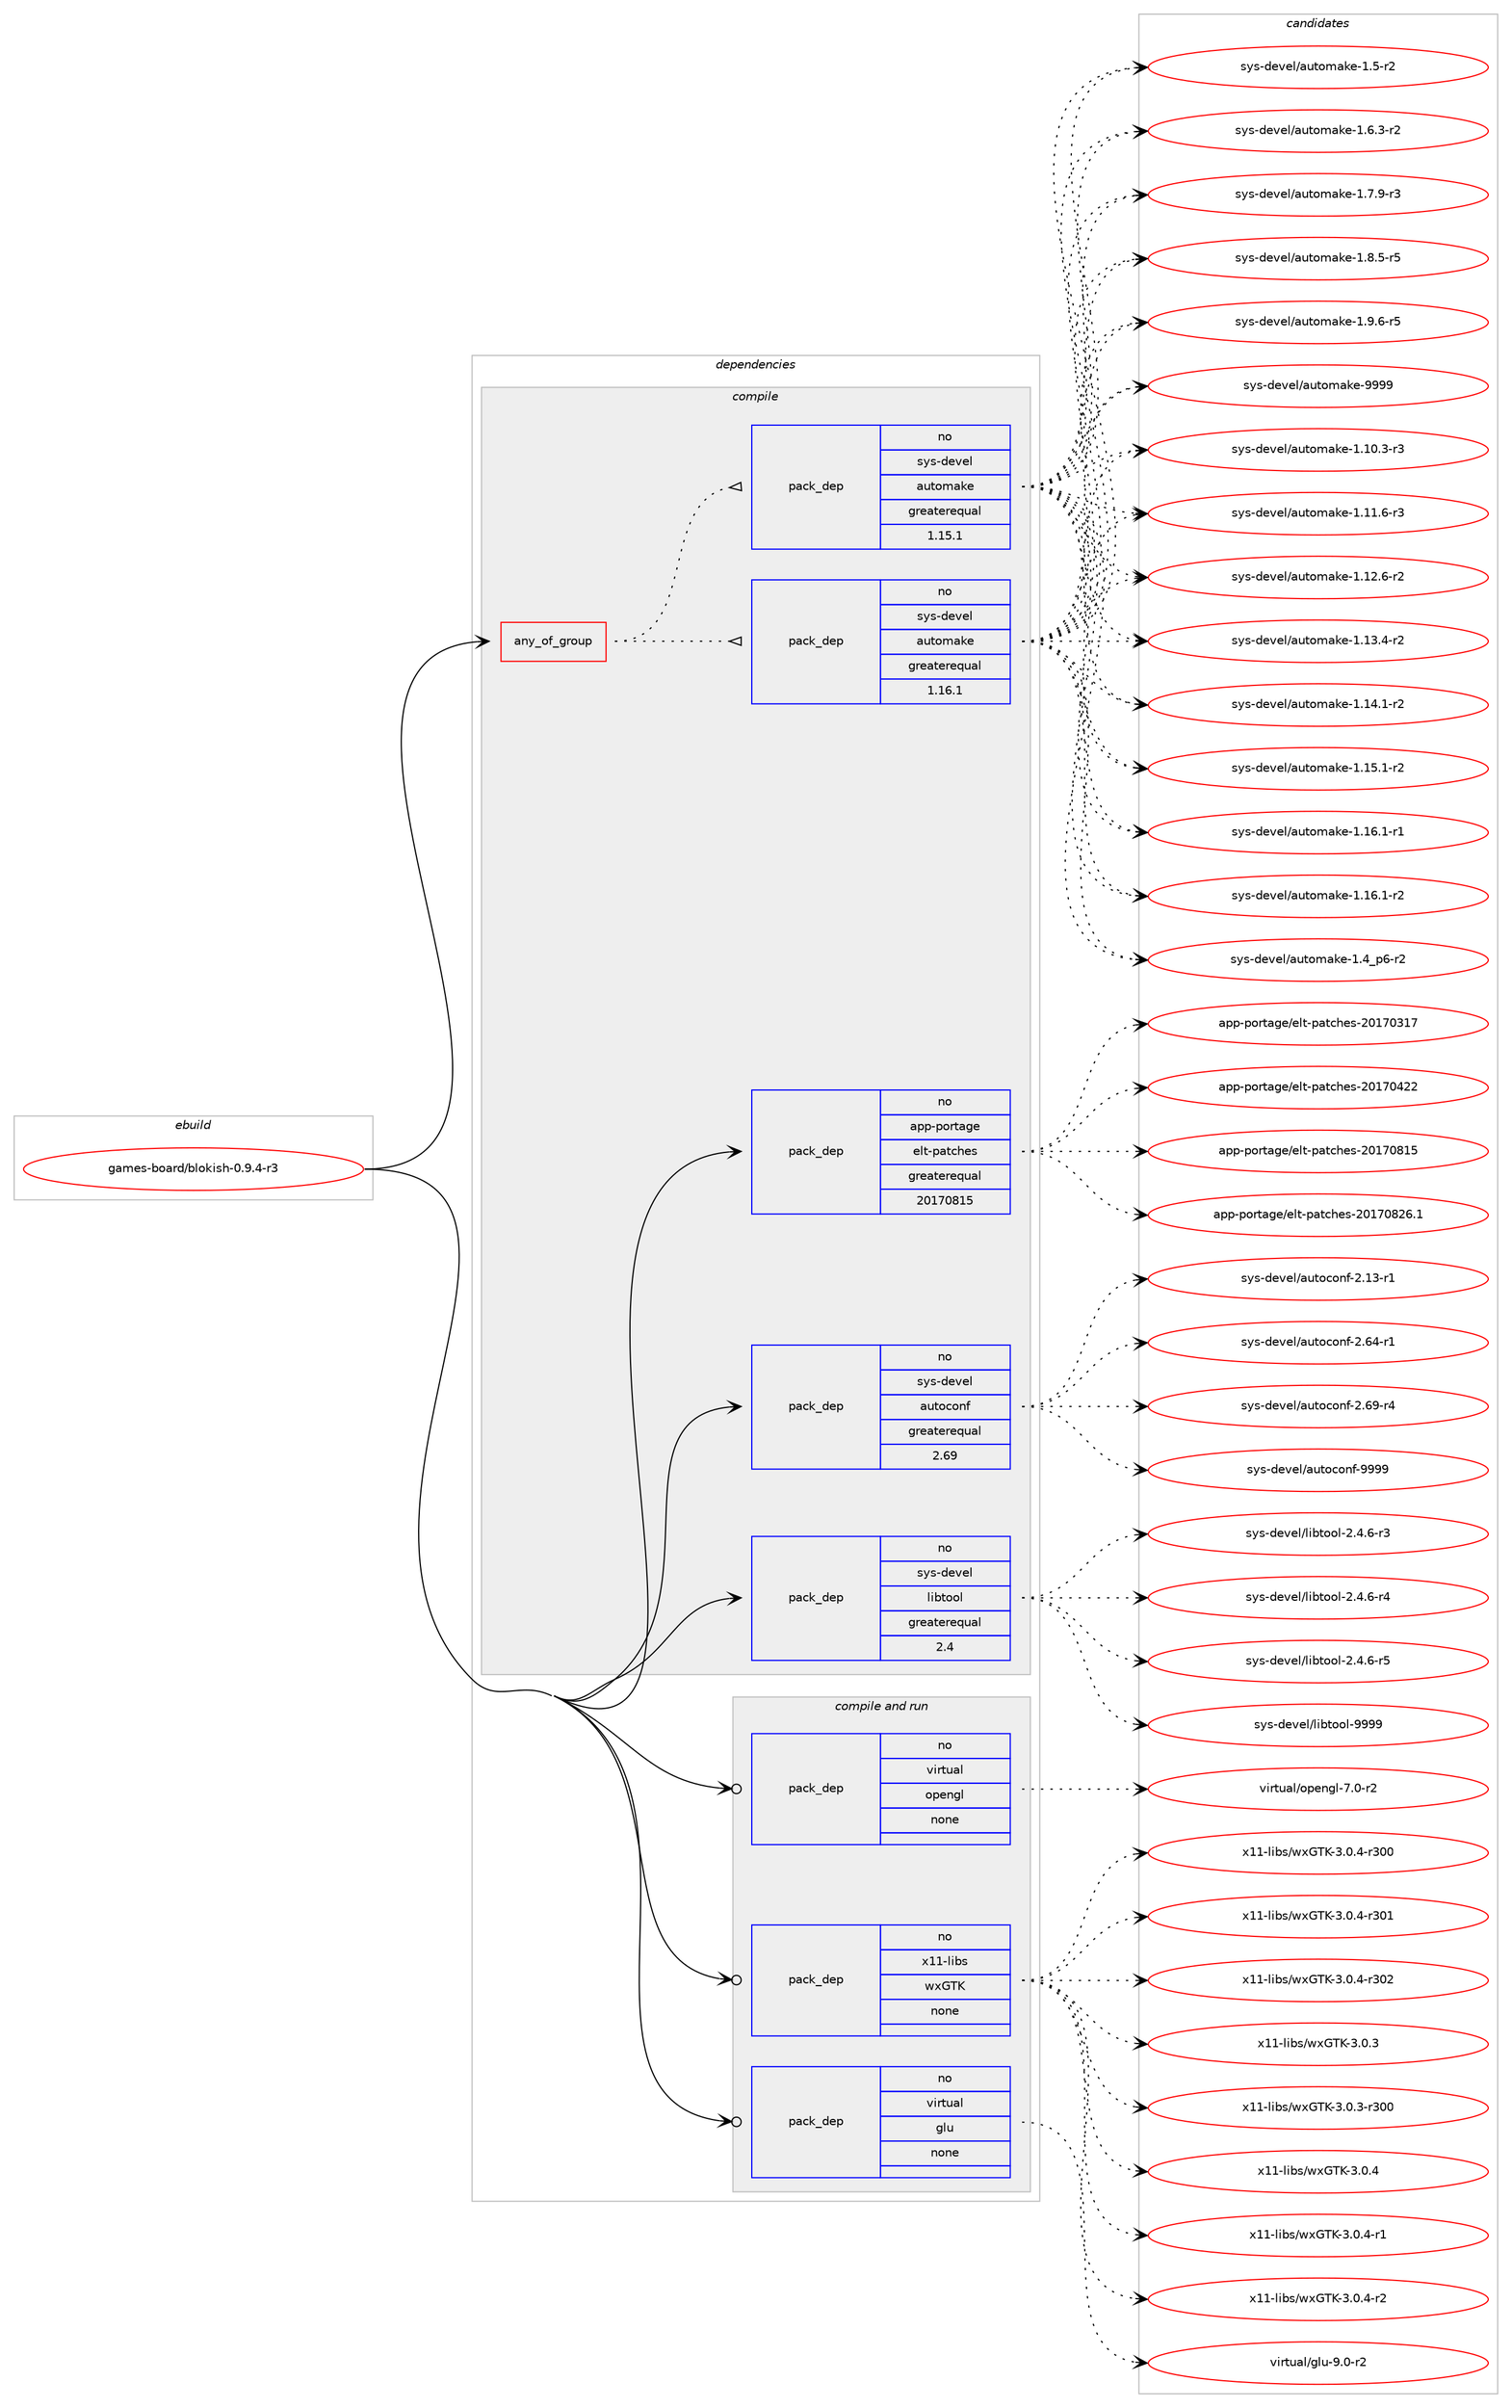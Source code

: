 digraph prolog {

# *************
# Graph options
# *************

newrank=true;
concentrate=true;
compound=true;
graph [rankdir=LR,fontname=Helvetica,fontsize=10,ranksep=1.5];#, ranksep=2.5, nodesep=0.2];
edge  [arrowhead=vee];
node  [fontname=Helvetica,fontsize=10];

# **********
# The ebuild
# **********

subgraph cluster_leftcol {
color=gray;
rank=same;
label=<<i>ebuild</i>>;
id [label="games-board/blokish-0.9.4-r3", color=red, width=4, href="../games-board/blokish-0.9.4-r3.svg"];
}

# ****************
# The dependencies
# ****************

subgraph cluster_midcol {
color=gray;
label=<<i>dependencies</i>>;
subgraph cluster_compile {
fillcolor="#eeeeee";
style=filled;
label=<<i>compile</i>>;
subgraph any11908 {
dependency737268 [label=<<TABLE BORDER="0" CELLBORDER="1" CELLSPACING="0" CELLPADDING="4"><TR><TD CELLPADDING="10">any_of_group</TD></TR></TABLE>>, shape=none, color=red];subgraph pack540759 {
dependency737269 [label=<<TABLE BORDER="0" CELLBORDER="1" CELLSPACING="0" CELLPADDING="4" WIDTH="220"><TR><TD ROWSPAN="6" CELLPADDING="30">pack_dep</TD></TR><TR><TD WIDTH="110">no</TD></TR><TR><TD>sys-devel</TD></TR><TR><TD>automake</TD></TR><TR><TD>greaterequal</TD></TR><TR><TD>1.16.1</TD></TR></TABLE>>, shape=none, color=blue];
}
dependency737268:e -> dependency737269:w [weight=20,style="dotted",arrowhead="oinv"];
subgraph pack540760 {
dependency737270 [label=<<TABLE BORDER="0" CELLBORDER="1" CELLSPACING="0" CELLPADDING="4" WIDTH="220"><TR><TD ROWSPAN="6" CELLPADDING="30">pack_dep</TD></TR><TR><TD WIDTH="110">no</TD></TR><TR><TD>sys-devel</TD></TR><TR><TD>automake</TD></TR><TR><TD>greaterequal</TD></TR><TR><TD>1.15.1</TD></TR></TABLE>>, shape=none, color=blue];
}
dependency737268:e -> dependency737270:w [weight=20,style="dotted",arrowhead="oinv"];
}
id:e -> dependency737268:w [weight=20,style="solid",arrowhead="vee"];
subgraph pack540761 {
dependency737271 [label=<<TABLE BORDER="0" CELLBORDER="1" CELLSPACING="0" CELLPADDING="4" WIDTH="220"><TR><TD ROWSPAN="6" CELLPADDING="30">pack_dep</TD></TR><TR><TD WIDTH="110">no</TD></TR><TR><TD>app-portage</TD></TR><TR><TD>elt-patches</TD></TR><TR><TD>greaterequal</TD></TR><TR><TD>20170815</TD></TR></TABLE>>, shape=none, color=blue];
}
id:e -> dependency737271:w [weight=20,style="solid",arrowhead="vee"];
subgraph pack540762 {
dependency737272 [label=<<TABLE BORDER="0" CELLBORDER="1" CELLSPACING="0" CELLPADDING="4" WIDTH="220"><TR><TD ROWSPAN="6" CELLPADDING="30">pack_dep</TD></TR><TR><TD WIDTH="110">no</TD></TR><TR><TD>sys-devel</TD></TR><TR><TD>autoconf</TD></TR><TR><TD>greaterequal</TD></TR><TR><TD>2.69</TD></TR></TABLE>>, shape=none, color=blue];
}
id:e -> dependency737272:w [weight=20,style="solid",arrowhead="vee"];
subgraph pack540763 {
dependency737273 [label=<<TABLE BORDER="0" CELLBORDER="1" CELLSPACING="0" CELLPADDING="4" WIDTH="220"><TR><TD ROWSPAN="6" CELLPADDING="30">pack_dep</TD></TR><TR><TD WIDTH="110">no</TD></TR><TR><TD>sys-devel</TD></TR><TR><TD>libtool</TD></TR><TR><TD>greaterequal</TD></TR><TR><TD>2.4</TD></TR></TABLE>>, shape=none, color=blue];
}
id:e -> dependency737273:w [weight=20,style="solid",arrowhead="vee"];
}
subgraph cluster_compileandrun {
fillcolor="#eeeeee";
style=filled;
label=<<i>compile and run</i>>;
subgraph pack540764 {
dependency737274 [label=<<TABLE BORDER="0" CELLBORDER="1" CELLSPACING="0" CELLPADDING="4" WIDTH="220"><TR><TD ROWSPAN="6" CELLPADDING="30">pack_dep</TD></TR><TR><TD WIDTH="110">no</TD></TR><TR><TD>virtual</TD></TR><TR><TD>glu</TD></TR><TR><TD>none</TD></TR><TR><TD></TD></TR></TABLE>>, shape=none, color=blue];
}
id:e -> dependency737274:w [weight=20,style="solid",arrowhead="odotvee"];
subgraph pack540765 {
dependency737275 [label=<<TABLE BORDER="0" CELLBORDER="1" CELLSPACING="0" CELLPADDING="4" WIDTH="220"><TR><TD ROWSPAN="6" CELLPADDING="30">pack_dep</TD></TR><TR><TD WIDTH="110">no</TD></TR><TR><TD>virtual</TD></TR><TR><TD>opengl</TD></TR><TR><TD>none</TD></TR><TR><TD></TD></TR></TABLE>>, shape=none, color=blue];
}
id:e -> dependency737275:w [weight=20,style="solid",arrowhead="odotvee"];
subgraph pack540766 {
dependency737276 [label=<<TABLE BORDER="0" CELLBORDER="1" CELLSPACING="0" CELLPADDING="4" WIDTH="220"><TR><TD ROWSPAN="6" CELLPADDING="30">pack_dep</TD></TR><TR><TD WIDTH="110">no</TD></TR><TR><TD>x11-libs</TD></TR><TR><TD>wxGTK</TD></TR><TR><TD>none</TD></TR><TR><TD></TD></TR></TABLE>>, shape=none, color=blue];
}
id:e -> dependency737276:w [weight=20,style="solid",arrowhead="odotvee"];
}
subgraph cluster_run {
fillcolor="#eeeeee";
style=filled;
label=<<i>run</i>>;
}
}

# **************
# The candidates
# **************

subgraph cluster_choices {
rank=same;
color=gray;
label=<<i>candidates</i>>;

subgraph choice540759 {
color=black;
nodesep=1;
choice11512111545100101118101108479711711611110997107101454946494846514511451 [label="sys-devel/automake-1.10.3-r3", color=red, width=4,href="../sys-devel/automake-1.10.3-r3.svg"];
choice11512111545100101118101108479711711611110997107101454946494946544511451 [label="sys-devel/automake-1.11.6-r3", color=red, width=4,href="../sys-devel/automake-1.11.6-r3.svg"];
choice11512111545100101118101108479711711611110997107101454946495046544511450 [label="sys-devel/automake-1.12.6-r2", color=red, width=4,href="../sys-devel/automake-1.12.6-r2.svg"];
choice11512111545100101118101108479711711611110997107101454946495146524511450 [label="sys-devel/automake-1.13.4-r2", color=red, width=4,href="../sys-devel/automake-1.13.4-r2.svg"];
choice11512111545100101118101108479711711611110997107101454946495246494511450 [label="sys-devel/automake-1.14.1-r2", color=red, width=4,href="../sys-devel/automake-1.14.1-r2.svg"];
choice11512111545100101118101108479711711611110997107101454946495346494511450 [label="sys-devel/automake-1.15.1-r2", color=red, width=4,href="../sys-devel/automake-1.15.1-r2.svg"];
choice11512111545100101118101108479711711611110997107101454946495446494511449 [label="sys-devel/automake-1.16.1-r1", color=red, width=4,href="../sys-devel/automake-1.16.1-r1.svg"];
choice11512111545100101118101108479711711611110997107101454946495446494511450 [label="sys-devel/automake-1.16.1-r2", color=red, width=4,href="../sys-devel/automake-1.16.1-r2.svg"];
choice115121115451001011181011084797117116111109971071014549465295112544511450 [label="sys-devel/automake-1.4_p6-r2", color=red, width=4,href="../sys-devel/automake-1.4_p6-r2.svg"];
choice11512111545100101118101108479711711611110997107101454946534511450 [label="sys-devel/automake-1.5-r2", color=red, width=4,href="../sys-devel/automake-1.5-r2.svg"];
choice115121115451001011181011084797117116111109971071014549465446514511450 [label="sys-devel/automake-1.6.3-r2", color=red, width=4,href="../sys-devel/automake-1.6.3-r2.svg"];
choice115121115451001011181011084797117116111109971071014549465546574511451 [label="sys-devel/automake-1.7.9-r3", color=red, width=4,href="../sys-devel/automake-1.7.9-r3.svg"];
choice115121115451001011181011084797117116111109971071014549465646534511453 [label="sys-devel/automake-1.8.5-r5", color=red, width=4,href="../sys-devel/automake-1.8.5-r5.svg"];
choice115121115451001011181011084797117116111109971071014549465746544511453 [label="sys-devel/automake-1.9.6-r5", color=red, width=4,href="../sys-devel/automake-1.9.6-r5.svg"];
choice115121115451001011181011084797117116111109971071014557575757 [label="sys-devel/automake-9999", color=red, width=4,href="../sys-devel/automake-9999.svg"];
dependency737269:e -> choice11512111545100101118101108479711711611110997107101454946494846514511451:w [style=dotted,weight="100"];
dependency737269:e -> choice11512111545100101118101108479711711611110997107101454946494946544511451:w [style=dotted,weight="100"];
dependency737269:e -> choice11512111545100101118101108479711711611110997107101454946495046544511450:w [style=dotted,weight="100"];
dependency737269:e -> choice11512111545100101118101108479711711611110997107101454946495146524511450:w [style=dotted,weight="100"];
dependency737269:e -> choice11512111545100101118101108479711711611110997107101454946495246494511450:w [style=dotted,weight="100"];
dependency737269:e -> choice11512111545100101118101108479711711611110997107101454946495346494511450:w [style=dotted,weight="100"];
dependency737269:e -> choice11512111545100101118101108479711711611110997107101454946495446494511449:w [style=dotted,weight="100"];
dependency737269:e -> choice11512111545100101118101108479711711611110997107101454946495446494511450:w [style=dotted,weight="100"];
dependency737269:e -> choice115121115451001011181011084797117116111109971071014549465295112544511450:w [style=dotted,weight="100"];
dependency737269:e -> choice11512111545100101118101108479711711611110997107101454946534511450:w [style=dotted,weight="100"];
dependency737269:e -> choice115121115451001011181011084797117116111109971071014549465446514511450:w [style=dotted,weight="100"];
dependency737269:e -> choice115121115451001011181011084797117116111109971071014549465546574511451:w [style=dotted,weight="100"];
dependency737269:e -> choice115121115451001011181011084797117116111109971071014549465646534511453:w [style=dotted,weight="100"];
dependency737269:e -> choice115121115451001011181011084797117116111109971071014549465746544511453:w [style=dotted,weight="100"];
dependency737269:e -> choice115121115451001011181011084797117116111109971071014557575757:w [style=dotted,weight="100"];
}
subgraph choice540760 {
color=black;
nodesep=1;
choice11512111545100101118101108479711711611110997107101454946494846514511451 [label="sys-devel/automake-1.10.3-r3", color=red, width=4,href="../sys-devel/automake-1.10.3-r3.svg"];
choice11512111545100101118101108479711711611110997107101454946494946544511451 [label="sys-devel/automake-1.11.6-r3", color=red, width=4,href="../sys-devel/automake-1.11.6-r3.svg"];
choice11512111545100101118101108479711711611110997107101454946495046544511450 [label="sys-devel/automake-1.12.6-r2", color=red, width=4,href="../sys-devel/automake-1.12.6-r2.svg"];
choice11512111545100101118101108479711711611110997107101454946495146524511450 [label="sys-devel/automake-1.13.4-r2", color=red, width=4,href="../sys-devel/automake-1.13.4-r2.svg"];
choice11512111545100101118101108479711711611110997107101454946495246494511450 [label="sys-devel/automake-1.14.1-r2", color=red, width=4,href="../sys-devel/automake-1.14.1-r2.svg"];
choice11512111545100101118101108479711711611110997107101454946495346494511450 [label="sys-devel/automake-1.15.1-r2", color=red, width=4,href="../sys-devel/automake-1.15.1-r2.svg"];
choice11512111545100101118101108479711711611110997107101454946495446494511449 [label="sys-devel/automake-1.16.1-r1", color=red, width=4,href="../sys-devel/automake-1.16.1-r1.svg"];
choice11512111545100101118101108479711711611110997107101454946495446494511450 [label="sys-devel/automake-1.16.1-r2", color=red, width=4,href="../sys-devel/automake-1.16.1-r2.svg"];
choice115121115451001011181011084797117116111109971071014549465295112544511450 [label="sys-devel/automake-1.4_p6-r2", color=red, width=4,href="../sys-devel/automake-1.4_p6-r2.svg"];
choice11512111545100101118101108479711711611110997107101454946534511450 [label="sys-devel/automake-1.5-r2", color=red, width=4,href="../sys-devel/automake-1.5-r2.svg"];
choice115121115451001011181011084797117116111109971071014549465446514511450 [label="sys-devel/automake-1.6.3-r2", color=red, width=4,href="../sys-devel/automake-1.6.3-r2.svg"];
choice115121115451001011181011084797117116111109971071014549465546574511451 [label="sys-devel/automake-1.7.9-r3", color=red, width=4,href="../sys-devel/automake-1.7.9-r3.svg"];
choice115121115451001011181011084797117116111109971071014549465646534511453 [label="sys-devel/automake-1.8.5-r5", color=red, width=4,href="../sys-devel/automake-1.8.5-r5.svg"];
choice115121115451001011181011084797117116111109971071014549465746544511453 [label="sys-devel/automake-1.9.6-r5", color=red, width=4,href="../sys-devel/automake-1.9.6-r5.svg"];
choice115121115451001011181011084797117116111109971071014557575757 [label="sys-devel/automake-9999", color=red, width=4,href="../sys-devel/automake-9999.svg"];
dependency737270:e -> choice11512111545100101118101108479711711611110997107101454946494846514511451:w [style=dotted,weight="100"];
dependency737270:e -> choice11512111545100101118101108479711711611110997107101454946494946544511451:w [style=dotted,weight="100"];
dependency737270:e -> choice11512111545100101118101108479711711611110997107101454946495046544511450:w [style=dotted,weight="100"];
dependency737270:e -> choice11512111545100101118101108479711711611110997107101454946495146524511450:w [style=dotted,weight="100"];
dependency737270:e -> choice11512111545100101118101108479711711611110997107101454946495246494511450:w [style=dotted,weight="100"];
dependency737270:e -> choice11512111545100101118101108479711711611110997107101454946495346494511450:w [style=dotted,weight="100"];
dependency737270:e -> choice11512111545100101118101108479711711611110997107101454946495446494511449:w [style=dotted,weight="100"];
dependency737270:e -> choice11512111545100101118101108479711711611110997107101454946495446494511450:w [style=dotted,weight="100"];
dependency737270:e -> choice115121115451001011181011084797117116111109971071014549465295112544511450:w [style=dotted,weight="100"];
dependency737270:e -> choice11512111545100101118101108479711711611110997107101454946534511450:w [style=dotted,weight="100"];
dependency737270:e -> choice115121115451001011181011084797117116111109971071014549465446514511450:w [style=dotted,weight="100"];
dependency737270:e -> choice115121115451001011181011084797117116111109971071014549465546574511451:w [style=dotted,weight="100"];
dependency737270:e -> choice115121115451001011181011084797117116111109971071014549465646534511453:w [style=dotted,weight="100"];
dependency737270:e -> choice115121115451001011181011084797117116111109971071014549465746544511453:w [style=dotted,weight="100"];
dependency737270:e -> choice115121115451001011181011084797117116111109971071014557575757:w [style=dotted,weight="100"];
}
subgraph choice540761 {
color=black;
nodesep=1;
choice97112112451121111141169710310147101108116451129711699104101115455048495548514955 [label="app-portage/elt-patches-20170317", color=red, width=4,href="../app-portage/elt-patches-20170317.svg"];
choice97112112451121111141169710310147101108116451129711699104101115455048495548525050 [label="app-portage/elt-patches-20170422", color=red, width=4,href="../app-portage/elt-patches-20170422.svg"];
choice97112112451121111141169710310147101108116451129711699104101115455048495548564953 [label="app-portage/elt-patches-20170815", color=red, width=4,href="../app-portage/elt-patches-20170815.svg"];
choice971121124511211111411697103101471011081164511297116991041011154550484955485650544649 [label="app-portage/elt-patches-20170826.1", color=red, width=4,href="../app-portage/elt-patches-20170826.1.svg"];
dependency737271:e -> choice97112112451121111141169710310147101108116451129711699104101115455048495548514955:w [style=dotted,weight="100"];
dependency737271:e -> choice97112112451121111141169710310147101108116451129711699104101115455048495548525050:w [style=dotted,weight="100"];
dependency737271:e -> choice97112112451121111141169710310147101108116451129711699104101115455048495548564953:w [style=dotted,weight="100"];
dependency737271:e -> choice971121124511211111411697103101471011081164511297116991041011154550484955485650544649:w [style=dotted,weight="100"];
}
subgraph choice540762 {
color=black;
nodesep=1;
choice1151211154510010111810110847971171161119911111010245504649514511449 [label="sys-devel/autoconf-2.13-r1", color=red, width=4,href="../sys-devel/autoconf-2.13-r1.svg"];
choice1151211154510010111810110847971171161119911111010245504654524511449 [label="sys-devel/autoconf-2.64-r1", color=red, width=4,href="../sys-devel/autoconf-2.64-r1.svg"];
choice1151211154510010111810110847971171161119911111010245504654574511452 [label="sys-devel/autoconf-2.69-r4", color=red, width=4,href="../sys-devel/autoconf-2.69-r4.svg"];
choice115121115451001011181011084797117116111991111101024557575757 [label="sys-devel/autoconf-9999", color=red, width=4,href="../sys-devel/autoconf-9999.svg"];
dependency737272:e -> choice1151211154510010111810110847971171161119911111010245504649514511449:w [style=dotted,weight="100"];
dependency737272:e -> choice1151211154510010111810110847971171161119911111010245504654524511449:w [style=dotted,weight="100"];
dependency737272:e -> choice1151211154510010111810110847971171161119911111010245504654574511452:w [style=dotted,weight="100"];
dependency737272:e -> choice115121115451001011181011084797117116111991111101024557575757:w [style=dotted,weight="100"];
}
subgraph choice540763 {
color=black;
nodesep=1;
choice1151211154510010111810110847108105981161111111084550465246544511451 [label="sys-devel/libtool-2.4.6-r3", color=red, width=4,href="../sys-devel/libtool-2.4.6-r3.svg"];
choice1151211154510010111810110847108105981161111111084550465246544511452 [label="sys-devel/libtool-2.4.6-r4", color=red, width=4,href="../sys-devel/libtool-2.4.6-r4.svg"];
choice1151211154510010111810110847108105981161111111084550465246544511453 [label="sys-devel/libtool-2.4.6-r5", color=red, width=4,href="../sys-devel/libtool-2.4.6-r5.svg"];
choice1151211154510010111810110847108105981161111111084557575757 [label="sys-devel/libtool-9999", color=red, width=4,href="../sys-devel/libtool-9999.svg"];
dependency737273:e -> choice1151211154510010111810110847108105981161111111084550465246544511451:w [style=dotted,weight="100"];
dependency737273:e -> choice1151211154510010111810110847108105981161111111084550465246544511452:w [style=dotted,weight="100"];
dependency737273:e -> choice1151211154510010111810110847108105981161111111084550465246544511453:w [style=dotted,weight="100"];
dependency737273:e -> choice1151211154510010111810110847108105981161111111084557575757:w [style=dotted,weight="100"];
}
subgraph choice540764 {
color=black;
nodesep=1;
choice1181051141161179710847103108117455746484511450 [label="virtual/glu-9.0-r2", color=red, width=4,href="../virtual/glu-9.0-r2.svg"];
dependency737274:e -> choice1181051141161179710847103108117455746484511450:w [style=dotted,weight="100"];
}
subgraph choice540765 {
color=black;
nodesep=1;
choice1181051141161179710847111112101110103108455546484511450 [label="virtual/opengl-7.0-r2", color=red, width=4,href="../virtual/opengl-7.0-r2.svg"];
dependency737275:e -> choice1181051141161179710847111112101110103108455546484511450:w [style=dotted,weight="100"];
}
subgraph choice540766 {
color=black;
nodesep=1;
choice1204949451081059811547119120718475455146484651 [label="x11-libs/wxGTK-3.0.3", color=red, width=4,href="../x11-libs/wxGTK-3.0.3.svg"];
choice120494945108105981154711912071847545514648465145114514848 [label="x11-libs/wxGTK-3.0.3-r300", color=red, width=4,href="../x11-libs/wxGTK-3.0.3-r300.svg"];
choice1204949451081059811547119120718475455146484652 [label="x11-libs/wxGTK-3.0.4", color=red, width=4,href="../x11-libs/wxGTK-3.0.4.svg"];
choice12049494510810598115471191207184754551464846524511449 [label="x11-libs/wxGTK-3.0.4-r1", color=red, width=4,href="../x11-libs/wxGTK-3.0.4-r1.svg"];
choice12049494510810598115471191207184754551464846524511450 [label="x11-libs/wxGTK-3.0.4-r2", color=red, width=4,href="../x11-libs/wxGTK-3.0.4-r2.svg"];
choice120494945108105981154711912071847545514648465245114514848 [label="x11-libs/wxGTK-3.0.4-r300", color=red, width=4,href="../x11-libs/wxGTK-3.0.4-r300.svg"];
choice120494945108105981154711912071847545514648465245114514849 [label="x11-libs/wxGTK-3.0.4-r301", color=red, width=4,href="../x11-libs/wxGTK-3.0.4-r301.svg"];
choice120494945108105981154711912071847545514648465245114514850 [label="x11-libs/wxGTK-3.0.4-r302", color=red, width=4,href="../x11-libs/wxGTK-3.0.4-r302.svg"];
dependency737276:e -> choice1204949451081059811547119120718475455146484651:w [style=dotted,weight="100"];
dependency737276:e -> choice120494945108105981154711912071847545514648465145114514848:w [style=dotted,weight="100"];
dependency737276:e -> choice1204949451081059811547119120718475455146484652:w [style=dotted,weight="100"];
dependency737276:e -> choice12049494510810598115471191207184754551464846524511449:w [style=dotted,weight="100"];
dependency737276:e -> choice12049494510810598115471191207184754551464846524511450:w [style=dotted,weight="100"];
dependency737276:e -> choice120494945108105981154711912071847545514648465245114514848:w [style=dotted,weight="100"];
dependency737276:e -> choice120494945108105981154711912071847545514648465245114514849:w [style=dotted,weight="100"];
dependency737276:e -> choice120494945108105981154711912071847545514648465245114514850:w [style=dotted,weight="100"];
}
}

}
